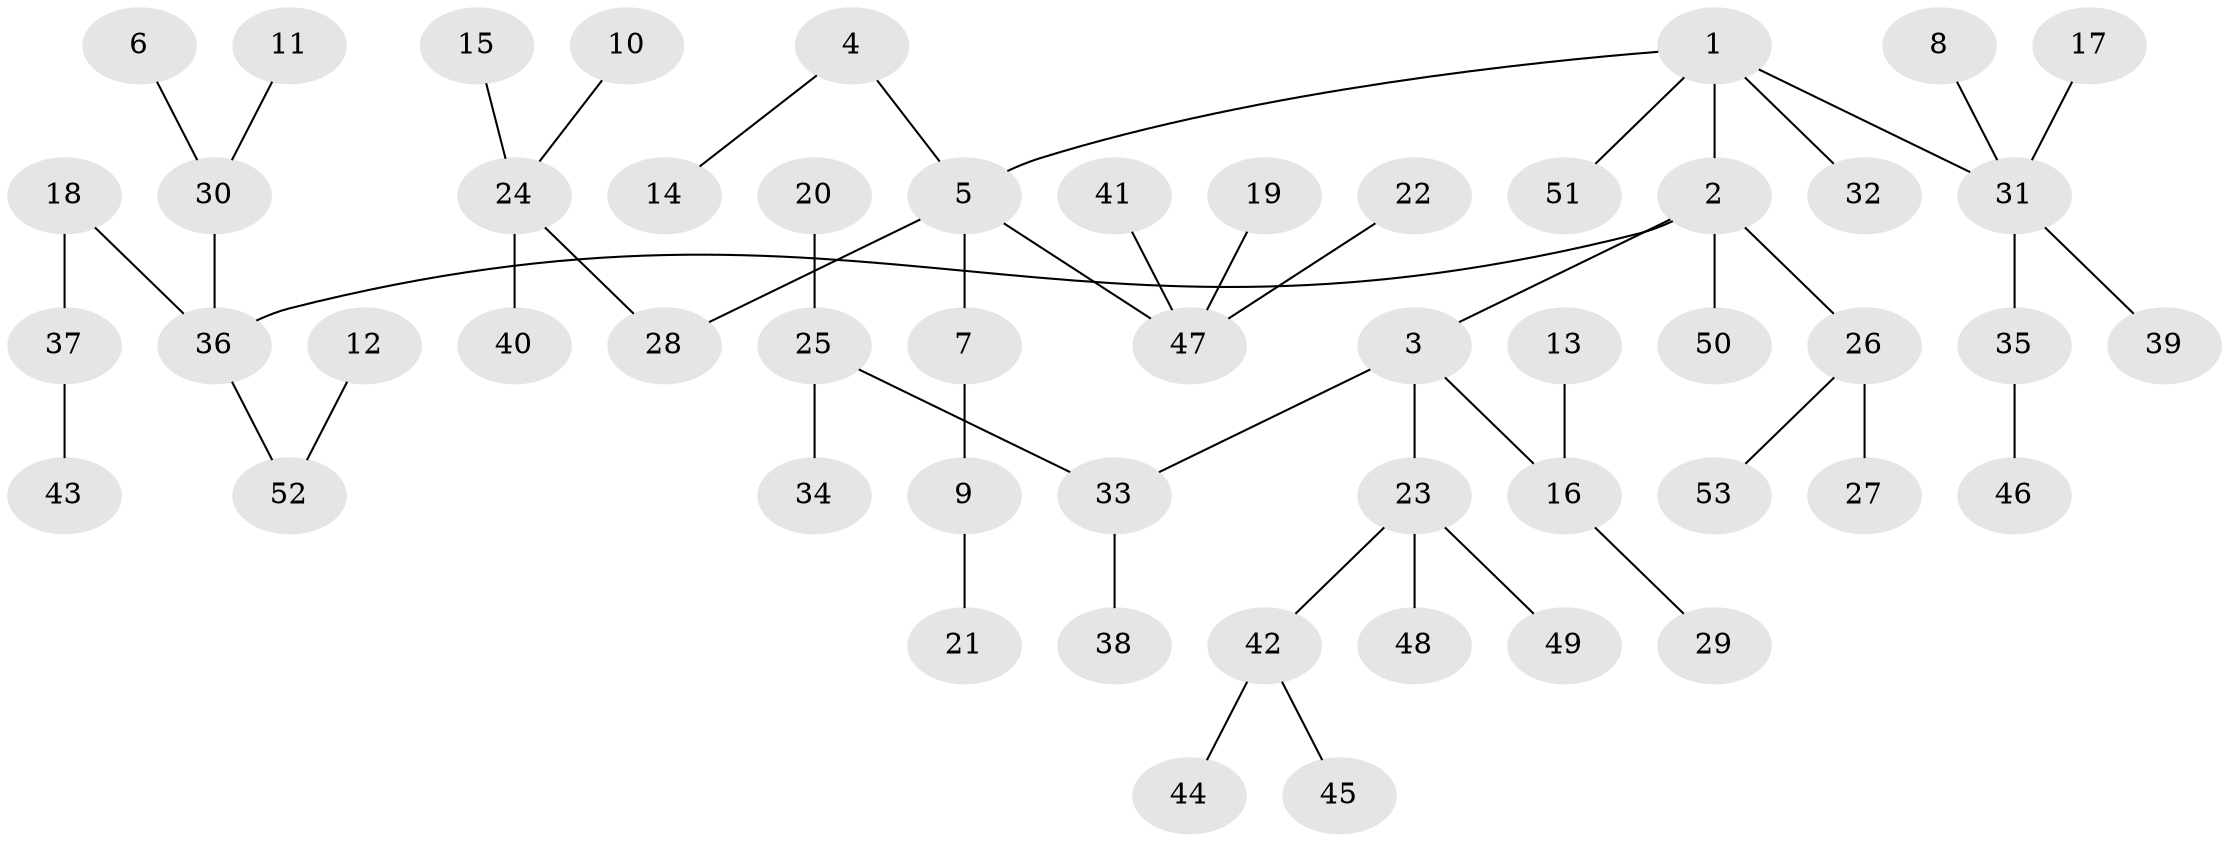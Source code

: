 // original degree distribution, {6: 0.047619047619047616, 5: 0.0380952380952381, 3: 0.12380952380952381, 1: 0.5238095238095238, 4: 0.0380952380952381, 2: 0.22857142857142856}
// Generated by graph-tools (version 1.1) at 2025/50/03/09/25 03:50:23]
// undirected, 53 vertices, 52 edges
graph export_dot {
graph [start="1"]
  node [color=gray90,style=filled];
  1;
  2;
  3;
  4;
  5;
  6;
  7;
  8;
  9;
  10;
  11;
  12;
  13;
  14;
  15;
  16;
  17;
  18;
  19;
  20;
  21;
  22;
  23;
  24;
  25;
  26;
  27;
  28;
  29;
  30;
  31;
  32;
  33;
  34;
  35;
  36;
  37;
  38;
  39;
  40;
  41;
  42;
  43;
  44;
  45;
  46;
  47;
  48;
  49;
  50;
  51;
  52;
  53;
  1 -- 2 [weight=1.0];
  1 -- 5 [weight=1.0];
  1 -- 31 [weight=1.0];
  1 -- 32 [weight=1.0];
  1 -- 51 [weight=1.0];
  2 -- 3 [weight=1.0];
  2 -- 26 [weight=1.0];
  2 -- 36 [weight=1.0];
  2 -- 50 [weight=1.0];
  3 -- 16 [weight=1.0];
  3 -- 23 [weight=1.0];
  3 -- 33 [weight=1.0];
  4 -- 5 [weight=1.0];
  4 -- 14 [weight=1.0];
  5 -- 7 [weight=1.0];
  5 -- 28 [weight=1.0];
  5 -- 47 [weight=1.0];
  6 -- 30 [weight=1.0];
  7 -- 9 [weight=1.0];
  8 -- 31 [weight=1.0];
  9 -- 21 [weight=1.0];
  10 -- 24 [weight=1.0];
  11 -- 30 [weight=1.0];
  12 -- 52 [weight=1.0];
  13 -- 16 [weight=1.0];
  15 -- 24 [weight=1.0];
  16 -- 29 [weight=1.0];
  17 -- 31 [weight=1.0];
  18 -- 36 [weight=1.0];
  18 -- 37 [weight=1.0];
  19 -- 47 [weight=1.0];
  20 -- 25 [weight=1.0];
  22 -- 47 [weight=1.0];
  23 -- 42 [weight=1.0];
  23 -- 48 [weight=1.0];
  23 -- 49 [weight=1.0];
  24 -- 28 [weight=1.0];
  24 -- 40 [weight=1.0];
  25 -- 33 [weight=1.0];
  25 -- 34 [weight=1.0];
  26 -- 27 [weight=1.0];
  26 -- 53 [weight=1.0];
  30 -- 36 [weight=1.0];
  31 -- 35 [weight=1.0];
  31 -- 39 [weight=1.0];
  33 -- 38 [weight=1.0];
  35 -- 46 [weight=1.0];
  36 -- 52 [weight=1.0];
  37 -- 43 [weight=1.0];
  41 -- 47 [weight=1.0];
  42 -- 44 [weight=1.0];
  42 -- 45 [weight=1.0];
}
